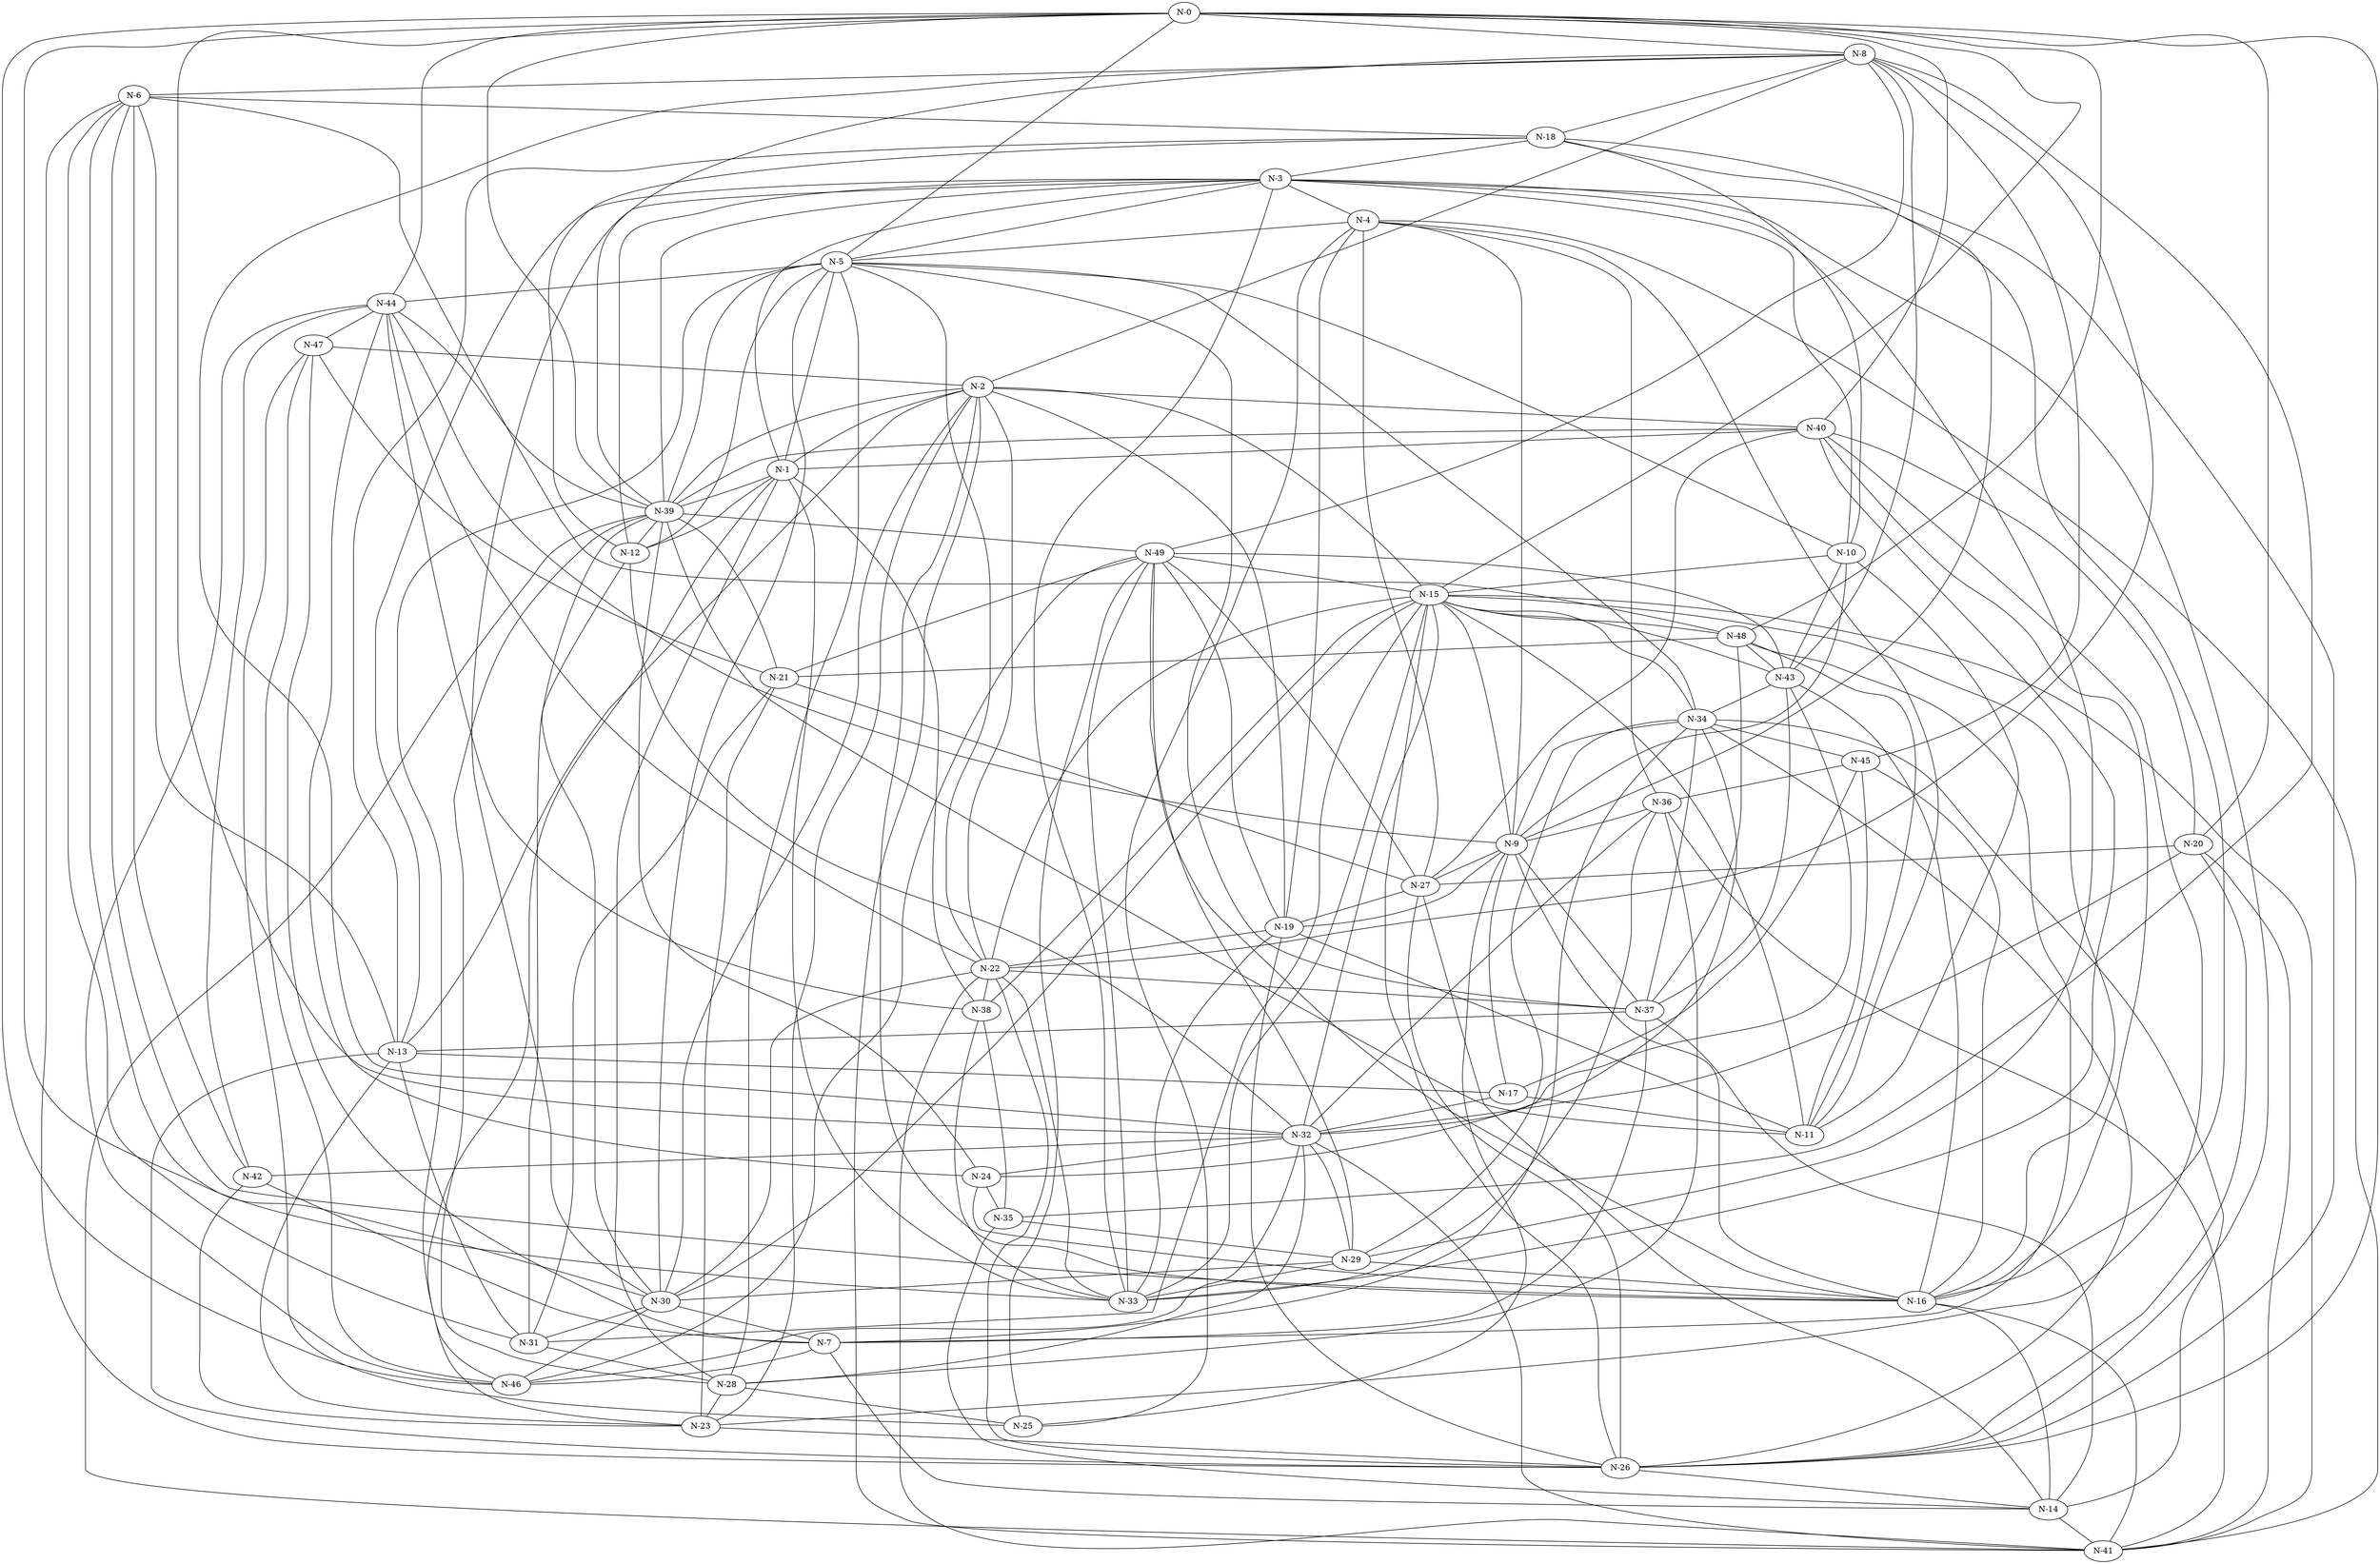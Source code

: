 graph G {
    "N-0";
    "N-1";
    "N-2";
    "N-3";
    "N-4";
    "N-5";
    "N-6";
    "N-7";
    "N-8";
    "N-9";
    "N-10";
    "N-11";
    "N-12";
    "N-13";
    "N-14";
    "N-15";
    "N-16";
    "N-17";
    "N-18";
    "N-19";
    "N-20";
    "N-21";
    "N-22";
    "N-23";
    "N-24";
    "N-25";
    "N-26";
    "N-27";
    "N-28";
    "N-29";
    "N-30";
    "N-31";
    "N-32";
    "N-33";
    "N-34";
    "N-35";
    "N-36";
    "N-37";
    "N-38";
    "N-39";
    "N-40";
    "N-41";
    "N-42";
    "N-43";
    "N-44";
    "N-45";
    "N-46";
    "N-47";
    "N-48";
    "N-49";
    "N-0" -- "N-26";
    "N-0" -- "N-39";
    "N-0" -- "N-48";
    "N-0" -- "N-8";
    "N-0" -- "N-40";
    "N-0" -- "N-46";
    "N-1" -- "N-5";
    "N-1" -- "N-3";
    "N-1" -- "N-12";
    "N-1" -- "N-39";
    "N-1" -- "N-38";
    "N-1" -- "N-2";
    "N-2" -- "N-8";
    "N-2" -- "N-30";
    "N-2" -- "N-15";
    "N-2" -- "N-19";
    "N-2" -- "N-40";
    "N-2" -- "N-23";
    "N-3" -- "N-39";
    "N-3" -- "N-5";
    "N-3" -- "N-13";
    "N-3" -- "N-30";
    "N-3" -- "N-4";
    "N-4" -- "N-9";
    "N-4" -- "N-5";
    "N-4" -- "N-41";
    "N-5" -- "N-39";
    "N-5" -- "N-10";
    "N-5" -- "N-0";
    "N-5" -- "N-44";
    "N-5" -- "N-12";
    "N-5" -- "N-22";
    "N-6" -- "N-26";
    "N-6" -- "N-18";
    "N-6" -- "N-31";
    "N-7" -- "N-14";
    "N-7" -- "N-46";
    "N-7" -- "N-34";
    "N-8" -- "N-49";
    "N-8" -- "N-43";
    "N-8" -- "N-45";
    "N-8" -- "N-22";
    "N-8" -- "N-6";
    "N-8" -- "N-32";
    "N-9" -- "N-25";
    "N-9" -- "N-27";
    "N-9" -- "N-15";
    "N-9" -- "N-44";
    "N-9" -- "N-18";
    "N-10" -- "N-15";
    "N-10" -- "N-11";
    "N-10" -- "N-43";
    "N-10" -- "N-3";
    "N-10" -- "N-9";
    "N-10" -- "N-18";
    "N-11" -- "N-4";
    "N-11" -- "N-48";
    "N-12" -- "N-32";
    "N-12" -- "N-3";
    "N-12" -- "N-31";
    "N-12" -- "N-18";
    "N-13" -- "N-23";
    "N-13" -- "N-17";
    "N-13" -- "N-18";
    "N-13" -- "N-26";
    "N-13" -- "N-6";
    "N-13" -- "N-31";
    "N-13" -- "N-2";
    "N-14" -- "N-37";
    "N-14" -- "N-41";
    "N-14" -- "N-34";
    "N-15" -- "N-48";
    "N-15" -- "N-33";
    "N-15" -- "N-30";
    "N-15" -- "N-0";
    "N-15" -- "N-22";
    "N-15" -- "N-11";
    "N-15" -- "N-31";
    "N-15" -- "N-16";
    "N-16" -- "N-14";
    "N-16" -- "N-2";
    "N-16" -- "N-9";
    "N-16" -- "N-49";
    "N-16" -- "N-40";
    "N-16" -- "N-3";
    "N-16" -- "N-41";
    "N-16" -- "N-24";
    "N-16" -- "N-45";
    "N-16" -- "N-6";
    "N-17" -- "N-32";
    "N-17" -- "N-11";
    "N-17" -- "N-45";
    "N-17" -- "N-9";
    "N-18" -- "N-8";
    "N-18" -- "N-26";
    "N-18" -- "N-3";
    "N-19" -- "N-4";
    "N-19" -- "N-9";
    "N-19" -- "N-49";
    "N-19" -- "N-33";
    "N-19" -- "N-22";
    "N-19" -- "N-11";
    "N-20" -- "N-0";
    "N-20" -- "N-32";
    "N-20" -- "N-41";
    "N-20" -- "N-26";
    "N-20" -- "N-27";
    "N-21" -- "N-31";
    "N-21" -- "N-23";
    "N-21" -- "N-27";
    "N-21" -- "N-49";
    "N-21" -- "N-39";
    "N-22" -- "N-33";
    "N-22" -- "N-41";
    "N-22" -- "N-37";
    "N-22" -- "N-2";
    "N-22" -- "N-38";
    "N-23" -- "N-1";
    "N-23" -- "N-40";
    "N-23" -- "N-26";
    "N-24" -- "N-44";
    "N-24" -- "N-34";
    "N-24" -- "N-35";
    "N-24" -- "N-39";
    "N-25" -- "N-4";
    "N-26" -- "N-3";
    "N-26" -- "N-27";
    "N-26" -- "N-15";
    "N-26" -- "N-22";
    "N-26" -- "N-34";
    "N-26" -- "N-19";
    "N-26" -- "N-14";
    "N-27" -- "N-19";
    "N-27" -- "N-14";
    "N-27" -- "N-4";
    "N-27" -- "N-49";
    "N-28" -- "N-25";
    "N-28" -- "N-23";
    "N-28" -- "N-1";
    "N-28" -- "N-5";
    "N-28" -- "N-36";
    "N-29" -- "N-49";
    "N-29" -- "N-32";
    "N-29" -- "N-16";
    "N-29" -- "N-30";
    "N-29" -- "N-33";
    "N-29" -- "N-3";
    "N-29" -- "N-34";
    "N-30" -- "N-5";
    "N-30" -- "N-31";
    "N-30" -- "N-46";
    "N-30" -- "N-22";
    "N-30" -- "N-6";
    "N-30" -- "N-7";
    "N-31" -- "N-28";
    "N-32" -- "N-24";
    "N-32" -- "N-15";
    "N-32" -- "N-46";
    "N-32" -- "N-43";
    "N-32" -- "N-28";
    "N-32" -- "N-0";
    "N-32" -- "N-41";
    "N-32" -- "N-42";
    "N-32" -- "N-36";
    "N-33" -- "N-0";
    "N-33" -- "N-40";
    "N-33" -- "N-36";
    "N-33" -- "N-1";
    "N-33" -- "N-3";
    "N-34" -- "N-9";
    "N-34" -- "N-37";
    "N-34" -- "N-15";
    "N-34" -- "N-5";
    "N-34" -- "N-45";
    "N-35" -- "N-8";
    "N-35" -- "N-14";
    "N-35" -- "N-29";
    "N-36" -- "N-9";
    "N-36" -- "N-4";
    "N-37" -- "N-13";
    "N-37" -- "N-9";
    "N-37" -- "N-43";
    "N-37" -- "N-7";
    "N-37" -- "N-5";
    "N-38" -- "N-33";
    "N-38" -- "N-15";
    "N-38" -- "N-35";
    "N-39" -- "N-2";
    "N-39" -- "N-11";
    "N-39" -- "N-8";
    "N-39" -- "N-28";
    "N-39" -- "N-30";
    "N-39" -- "N-44";
    "N-39" -- "N-49";
    "N-39" -- "N-12";
    "N-39" -- "N-41";
    "N-40" -- "N-20";
    "N-40" -- "N-1";
    "N-40" -- "N-39";
    "N-40" -- "N-27";
    "N-41" -- "N-36";
    "N-41" -- "N-15";
    "N-41" -- "N-2";
    "N-42" -- "N-6";
    "N-42" -- "N-23";
    "N-42" -- "N-7";
    "N-43" -- "N-15";
    "N-43" -- "N-16";
    "N-43" -- "N-34";
    "N-44" -- "N-46";
    "N-44" -- "N-42";
    "N-44" -- "N-38";
    "N-44" -- "N-0";
    "N-44" -- "N-47";
    "N-44" -- "N-22";
    "N-45" -- "N-11";
    "N-45" -- "N-36";
    "N-46" -- "N-47";
    "N-46" -- "N-5";
    "N-47" -- "N-25";
    "N-47" -- "N-7";
    "N-47" -- "N-2";
    "N-47" -- "N-21";
    "N-48" -- "N-37";
    "N-48" -- "N-6";
    "N-48" -- "N-43";
    "N-48" -- "N-21";
    "N-48" -- "N-7";
    "N-49" -- "N-25";
    "N-49" -- "N-43";
    "N-49" -- "N-33";
    "N-49" -- "N-15";
    "N-49" -- "N-46";
}
